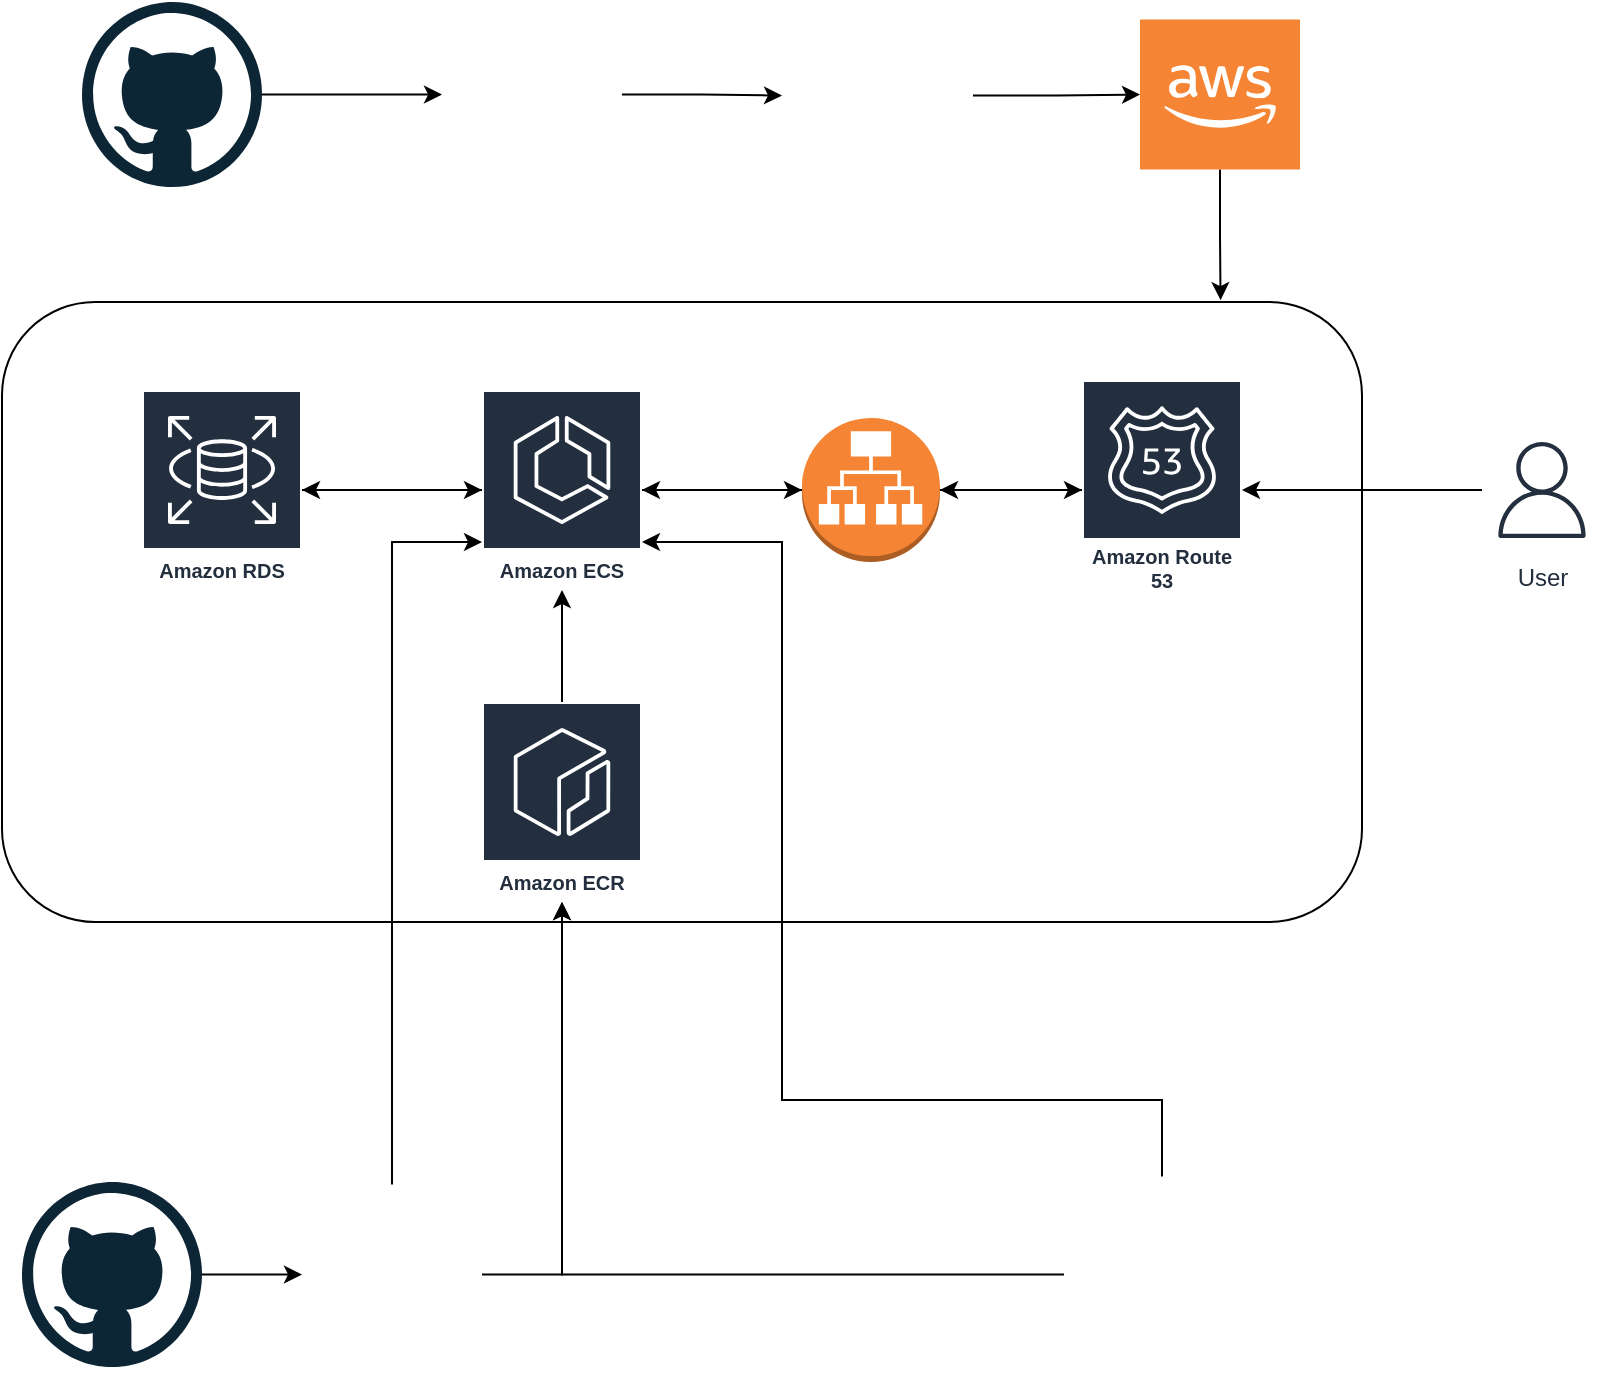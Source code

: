 <mxfile version="14.9.2" type="github"><diagram id="c-Y1C7gF8Prx2aS5Yubw" name="Page-1"><mxGraphModel dx="1350" dy="793" grid="1" gridSize="10" guides="1" tooltips="1" connect="1" arrows="1" fold="1" page="1" pageScale="1" pageWidth="827" pageHeight="1169" math="0" shadow="0"><root><mxCell id="0"/><mxCell id="1" parent="0"/><mxCell id="2zksGtuS05Z6pnTXZ09H-29" value="" style="rounded=1;whiteSpace=wrap;html=1;" vertex="1" parent="1"><mxGeometry x="10" y="160" width="680" height="310" as="geometry"/></mxCell><mxCell id="2zksGtuS05Z6pnTXZ09H-28" style="edgeStyle=orthogonalEdgeStyle;rounded=0;orthogonalLoop=1;jettySize=auto;html=1;" edge="1" parent="1" source="2zksGtuS05Z6pnTXZ09H-7" target="2zksGtuS05Z6pnTXZ09H-10"><mxGeometry relative="1" as="geometry"/></mxCell><mxCell id="2zksGtuS05Z6pnTXZ09H-7" value="" style="shape=image;verticalLabelPosition=bottom;verticalAlign=top;imageAspect=0;image=https://blogs.vmware.com/cloudprovider/files/2019/04/og-image-8b3e4f7d-blog-aspect-ratio.png" vertex="1" parent="1"><mxGeometry x="400" y="14.93" width="95.5" height="83.82" as="geometry"/></mxCell><mxCell id="2zksGtuS05Z6pnTXZ09H-27" style="edgeStyle=orthogonalEdgeStyle;rounded=0;orthogonalLoop=1;jettySize=auto;html=1;" edge="1" parent="1" source="2zksGtuS05Z6pnTXZ09H-8" target="2zksGtuS05Z6pnTXZ09H-7"><mxGeometry relative="1" as="geometry"/></mxCell><mxCell id="2zksGtuS05Z6pnTXZ09H-8" value="" style="shape=image;html=1;verticalAlign=top;verticalLabelPosition=bottom;labelBackgroundColor=#ffffff;imageAspect=0;aspect=fixed;image=https://cdn4.iconfinder.com/data/icons/logos-brands-5/24/jenkins-128.png" vertex="1" parent="1"><mxGeometry x="230" y="11.25" width="90" height="90" as="geometry"/></mxCell><mxCell id="2zksGtuS05Z6pnTXZ09H-26" style="edgeStyle=orthogonalEdgeStyle;rounded=0;orthogonalLoop=1;jettySize=auto;html=1;" edge="1" parent="1" source="2zksGtuS05Z6pnTXZ09H-9" target="2zksGtuS05Z6pnTXZ09H-8"><mxGeometry relative="1" as="geometry"/></mxCell><mxCell id="2zksGtuS05Z6pnTXZ09H-9" value="" style="dashed=0;outlineConnect=0;html=1;align=center;labelPosition=center;verticalLabelPosition=bottom;verticalAlign=top;shape=mxgraph.weblogos.github" vertex="1" parent="1"><mxGeometry x="50" y="10" width="90" height="92.5" as="geometry"/></mxCell><mxCell id="2zksGtuS05Z6pnTXZ09H-30" style="edgeStyle=orthogonalEdgeStyle;rounded=0;orthogonalLoop=1;jettySize=auto;html=1;entryX=0.896;entryY=-0.003;entryDx=0;entryDy=0;entryPerimeter=0;" edge="1" parent="1" source="2zksGtuS05Z6pnTXZ09H-10" target="2zksGtuS05Z6pnTXZ09H-29"><mxGeometry relative="1" as="geometry"/></mxCell><mxCell id="2zksGtuS05Z6pnTXZ09H-10" value="" style="outlineConnect=0;dashed=0;verticalLabelPosition=bottom;verticalAlign=top;align=center;html=1;shape=mxgraph.aws3.cloud_2;fillColor=#F58534;gradientColor=none;" vertex="1" parent="1"><mxGeometry x="579" y="18.75" width="80" height="75" as="geometry"/></mxCell><mxCell id="2zksGtuS05Z6pnTXZ09H-32" style="edgeStyle=orthogonalEdgeStyle;rounded=0;orthogonalLoop=1;jettySize=auto;html=1;" edge="1" parent="1" source="2zksGtuS05Z6pnTXZ09H-12" target="2zksGtuS05Z6pnTXZ09H-15"><mxGeometry relative="1" as="geometry"/></mxCell><mxCell id="2zksGtuS05Z6pnTXZ09H-12" value="User" style="outlineConnect=0;fontColor=#232F3E;gradientColor=none;strokeColor=#232F3E;fillColor=#ffffff;dashed=0;verticalLabelPosition=bottom;verticalAlign=top;align=center;html=1;fontSize=12;fontStyle=0;aspect=fixed;shape=mxgraph.aws4.resourceIcon;resIcon=mxgraph.aws4.user;" vertex="1" parent="1"><mxGeometry x="750" y="224" width="60" height="60" as="geometry"/></mxCell><mxCell id="2zksGtuS05Z6pnTXZ09H-34" style="edgeStyle=orthogonalEdgeStyle;rounded=0;orthogonalLoop=1;jettySize=auto;html=1;" edge="1" parent="1" source="2zksGtuS05Z6pnTXZ09H-13" target="2zksGtuS05Z6pnTXZ09H-16"><mxGeometry relative="1" as="geometry"/></mxCell><mxCell id="2zksGtuS05Z6pnTXZ09H-40" style="edgeStyle=orthogonalEdgeStyle;rounded=0;orthogonalLoop=1;jettySize=auto;html=1;" edge="1" parent="1" source="2zksGtuS05Z6pnTXZ09H-13" target="2zksGtuS05Z6pnTXZ09H-15"><mxGeometry relative="1" as="geometry"/></mxCell><mxCell id="2zksGtuS05Z6pnTXZ09H-13" value="" style="outlineConnect=0;dashed=0;verticalLabelPosition=bottom;verticalAlign=top;align=center;html=1;shape=mxgraph.aws3.application_load_balancer;fillColor=#F58534;gradientColor=none;" vertex="1" parent="1"><mxGeometry x="410" y="218" width="69" height="72" as="geometry"/></mxCell><mxCell id="2zksGtuS05Z6pnTXZ09H-33" style="edgeStyle=orthogonalEdgeStyle;rounded=0;orthogonalLoop=1;jettySize=auto;html=1;" edge="1" parent="1" source="2zksGtuS05Z6pnTXZ09H-15" target="2zksGtuS05Z6pnTXZ09H-13"><mxGeometry relative="1" as="geometry"/></mxCell><mxCell id="2zksGtuS05Z6pnTXZ09H-15" value="Amazon Route 53" style="outlineConnect=0;fontColor=#232F3E;gradientColor=none;strokeColor=#ffffff;fillColor=#232F3E;dashed=0;verticalLabelPosition=middle;verticalAlign=bottom;align=center;html=1;whiteSpace=wrap;fontSize=10;fontStyle=1;spacing=3;shape=mxgraph.aws4.productIcon;prIcon=mxgraph.aws4.route_53;" vertex="1" parent="1"><mxGeometry x="550" y="199" width="80" height="110" as="geometry"/></mxCell><mxCell id="2zksGtuS05Z6pnTXZ09H-36" style="edgeStyle=orthogonalEdgeStyle;rounded=0;orthogonalLoop=1;jettySize=auto;html=1;" edge="1" parent="1" source="2zksGtuS05Z6pnTXZ09H-16" target="2zksGtuS05Z6pnTXZ09H-24"><mxGeometry relative="1" as="geometry"/></mxCell><mxCell id="2zksGtuS05Z6pnTXZ09H-39" style="edgeStyle=orthogonalEdgeStyle;rounded=0;orthogonalLoop=1;jettySize=auto;html=1;" edge="1" parent="1" source="2zksGtuS05Z6pnTXZ09H-16" target="2zksGtuS05Z6pnTXZ09H-13"><mxGeometry relative="1" as="geometry"/></mxCell><mxCell id="2zksGtuS05Z6pnTXZ09H-16" value="Amazon ECS" style="outlineConnect=0;fontColor=#232F3E;gradientColor=none;strokeColor=#ffffff;fillColor=#232F3E;dashed=0;verticalLabelPosition=middle;verticalAlign=bottom;align=center;html=1;whiteSpace=wrap;fontSize=10;fontStyle=1;spacing=3;shape=mxgraph.aws4.productIcon;prIcon=mxgraph.aws4.ecs;" vertex="1" parent="1"><mxGeometry x="250" y="204" width="80" height="100" as="geometry"/></mxCell><mxCell id="2zksGtuS05Z6pnTXZ09H-37" style="edgeStyle=orthogonalEdgeStyle;rounded=0;orthogonalLoop=1;jettySize=auto;html=1;" edge="1" parent="1" source="2zksGtuS05Z6pnTXZ09H-17" target="2zksGtuS05Z6pnTXZ09H-16"><mxGeometry relative="1" as="geometry"/></mxCell><mxCell id="2zksGtuS05Z6pnTXZ09H-17" value="Amazon ECR" style="outlineConnect=0;fontColor=#232F3E;gradientColor=none;strokeColor=#ffffff;fillColor=#232F3E;dashed=0;verticalLabelPosition=middle;verticalAlign=bottom;align=center;html=1;whiteSpace=wrap;fontSize=10;fontStyle=1;spacing=3;shape=mxgraph.aws4.productIcon;prIcon=mxgraph.aws4.ecr;" vertex="1" parent="1"><mxGeometry x="250" y="360" width="80" height="100" as="geometry"/></mxCell><mxCell id="2zksGtuS05Z6pnTXZ09H-41" style="edgeStyle=orthogonalEdgeStyle;rounded=0;orthogonalLoop=1;jettySize=auto;html=1;" edge="1" parent="1" source="2zksGtuS05Z6pnTXZ09H-20" target="2zksGtuS05Z6pnTXZ09H-23"><mxGeometry relative="1" as="geometry"/></mxCell><mxCell id="2zksGtuS05Z6pnTXZ09H-20" value="" style="dashed=0;outlineConnect=0;html=1;align=center;labelPosition=center;verticalLabelPosition=bottom;verticalAlign=top;shape=mxgraph.weblogos.github" vertex="1" parent="1"><mxGeometry x="20" y="600" width="90" height="92.5" as="geometry"/></mxCell><mxCell id="2zksGtuS05Z6pnTXZ09H-43" style="edgeStyle=orthogonalEdgeStyle;rounded=0;orthogonalLoop=1;jettySize=auto;html=1;" edge="1" parent="1" source="2zksGtuS05Z6pnTXZ09H-22" target="2zksGtuS05Z6pnTXZ09H-17"><mxGeometry relative="1" as="geometry"/></mxCell><mxCell id="2zksGtuS05Z6pnTXZ09H-47" style="edgeStyle=orthogonalEdgeStyle;rounded=0;orthogonalLoop=1;jettySize=auto;html=1;" edge="1" parent="1" source="2zksGtuS05Z6pnTXZ09H-22" target="2zksGtuS05Z6pnTXZ09H-16"><mxGeometry relative="1" as="geometry"><mxPoint x="570" y="520" as="targetPoint"/><Array as="points"><mxPoint x="590" y="559"/><mxPoint x="400" y="559"/><mxPoint x="400" y="280"/></Array></mxGeometry></mxCell><mxCell id="2zksGtuS05Z6pnTXZ09H-22" value="" style="shape=image;html=1;verticalAlign=top;verticalLabelPosition=bottom;labelBackgroundColor=#ffffff;imageAspect=0;aspect=fixed;image=https://cdn4.iconfinder.com/data/icons/logos-and-brands/512/144_Gitlab_logo_logos-128.png" vertex="1" parent="1"><mxGeometry x="541" y="597.25" width="98" height="98" as="geometry"/></mxCell><mxCell id="2zksGtuS05Z6pnTXZ09H-42" style="edgeStyle=orthogonalEdgeStyle;rounded=0;orthogonalLoop=1;jettySize=auto;html=1;" edge="1" parent="1" source="2zksGtuS05Z6pnTXZ09H-23" target="2zksGtuS05Z6pnTXZ09H-17"><mxGeometry relative="1" as="geometry"><Array as="points"><mxPoint x="290" y="646"/></Array></mxGeometry></mxCell><mxCell id="2zksGtuS05Z6pnTXZ09H-44" style="edgeStyle=orthogonalEdgeStyle;rounded=0;orthogonalLoop=1;jettySize=auto;html=1;" edge="1" parent="1" source="2zksGtuS05Z6pnTXZ09H-23" target="2zksGtuS05Z6pnTXZ09H-16"><mxGeometry relative="1" as="geometry"><Array as="points"><mxPoint x="205" y="280"/></Array></mxGeometry></mxCell><mxCell id="2zksGtuS05Z6pnTXZ09H-23" value="" style="shape=image;html=1;verticalAlign=top;verticalLabelPosition=bottom;labelBackgroundColor=#ffffff;imageAspect=0;aspect=fixed;image=https://cdn4.iconfinder.com/data/icons/logos-brands-5/24/jenkins-128.png" vertex="1" parent="1"><mxGeometry x="160" y="601.25" width="90" height="90" as="geometry"/></mxCell><mxCell id="2zksGtuS05Z6pnTXZ09H-35" style="edgeStyle=orthogonalEdgeStyle;rounded=0;orthogonalLoop=1;jettySize=auto;html=1;" edge="1" parent="1" source="2zksGtuS05Z6pnTXZ09H-24" target="2zksGtuS05Z6pnTXZ09H-16"><mxGeometry relative="1" as="geometry"/></mxCell><mxCell id="2zksGtuS05Z6pnTXZ09H-24" value="Amazon RDS" style="outlineConnect=0;fontColor=#232F3E;gradientColor=none;strokeColor=#ffffff;fillColor=#232F3E;dashed=0;verticalLabelPosition=middle;verticalAlign=bottom;align=center;html=1;whiteSpace=wrap;fontSize=10;fontStyle=1;spacing=3;shape=mxgraph.aws4.productIcon;prIcon=mxgraph.aws4.rds;" vertex="1" parent="1"><mxGeometry x="80" y="204" width="80" height="100" as="geometry"/></mxCell></root></mxGraphModel></diagram></mxfile>